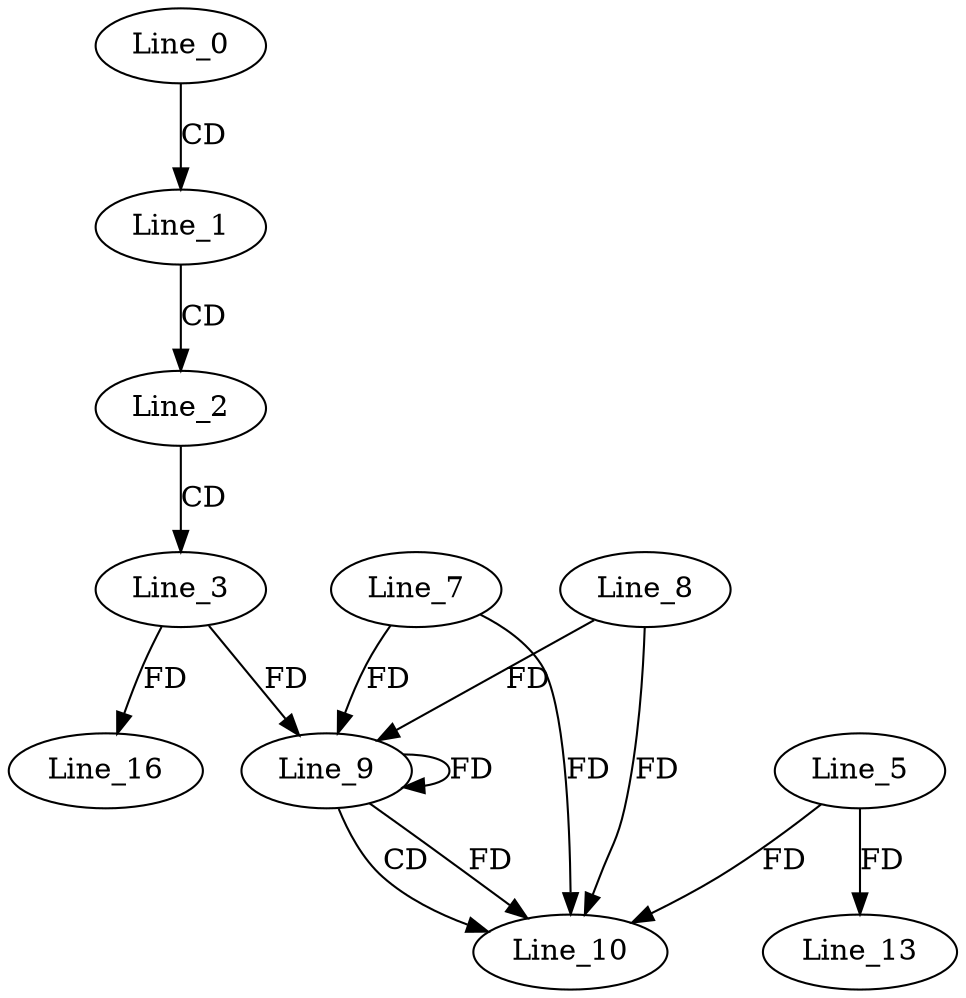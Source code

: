 digraph G {
  Line_0;
  Line_1;
  Line_2;
  Line_3;
  Line_9;
  Line_8;
  Line_9;
  Line_7;
  Line_9;
  Line_10;
  Line_5;
  Line_13;
  Line_16;
  Line_0 -> Line_1 [ label="CD" ];
  Line_1 -> Line_2 [ label="CD" ];
  Line_2 -> Line_3 [ label="CD" ];
  Line_9 -> Line_9 [ label="FD" ];
  Line_8 -> Line_9 [ label="FD" ];
  Line_3 -> Line_9 [ label="FD" ];
  Line_7 -> Line_9 [ label="FD" ];
  Line_9 -> Line_10 [ label="CD" ];
  Line_5 -> Line_10 [ label="FD" ];
  Line_7 -> Line_10 [ label="FD" ];
  Line_9 -> Line_10 [ label="FD" ];
  Line_8 -> Line_10 [ label="FD" ];
  Line_5 -> Line_13 [ label="FD" ];
  Line_3 -> Line_16 [ label="FD" ];
}

